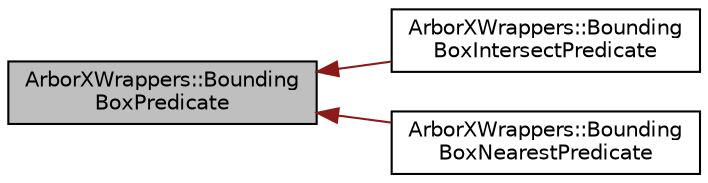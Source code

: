 digraph "ArborXWrappers::BoundingBoxPredicate"
{
 // LATEX_PDF_SIZE
  edge [fontname="Helvetica",fontsize="10",labelfontname="Helvetica",labelfontsize="10"];
  node [fontname="Helvetica",fontsize="10",shape=record];
  rankdir="LR";
  Node1 [label="ArborXWrappers::Bounding\lBoxPredicate",height=0.2,width=0.4,color="black", fillcolor="grey75", style="filled", fontcolor="black",tooltip=" "];
  Node1 -> Node2 [dir="back",color="firebrick4",fontsize="10",style="solid",fontname="Helvetica"];
  Node2 [label="ArborXWrappers::Bounding\lBoxIntersectPredicate",height=0.2,width=0.4,color="black", fillcolor="white", style="filled",URL="$classArborXWrappers_1_1BoundingBoxIntersectPredicate.html",tooltip=" "];
  Node1 -> Node3 [dir="back",color="firebrick4",fontsize="10",style="solid",fontname="Helvetica"];
  Node3 [label="ArborXWrappers::Bounding\lBoxNearestPredicate",height=0.2,width=0.4,color="black", fillcolor="white", style="filled",URL="$classArborXWrappers_1_1BoundingBoxNearestPredicate.html",tooltip=" "];
}
